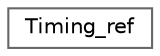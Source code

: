 digraph "Graphical Class Hierarchy"
{
 // LATEX_PDF_SIZE
  bgcolor="transparent";
  edge [fontname=Helvetica,fontsize=10,labelfontname=Helvetica,labelfontsize=10];
  node [fontname=Helvetica,fontsize=10,shape=box,height=0.2,width=0.4];
  rankdir="LR";
  Node0 [id="Node000000",label="Timing_ref",height=0.2,width=0.4,color="grey40", fillcolor="white", style="filled",URL="$utils_8hpp.html#struct_timing__ref",tooltip=" "];
}
